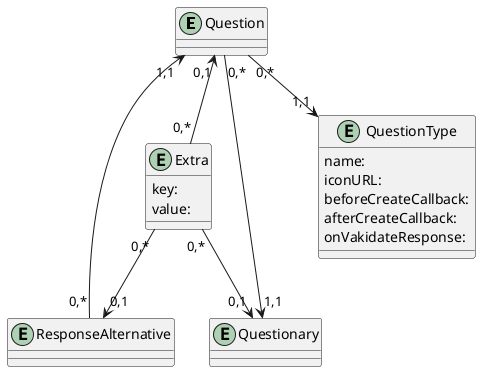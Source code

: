 @startuml

entity Question
entity ResponseAlternative
entity Extra {
    key: 
    value: 
}
entity Questionary
entity QuestionType {
    name: 
    iconURL: 
    beforeCreateCallback: 
    afterCreateCallback: 
    onVakidateResponse: 
}

Question "0,*"-->"1,1" QuestionType
Question "1,1"<--"0,*" ResponseAlternative
Question "0,1"<--"0,*" Extra
Question "0,*"-->"1,1" Questionary
Extra "0,*"-->"0,1" Questionary
Extra "0,*"-->"0,1" ResponseAlternative

@enduml

